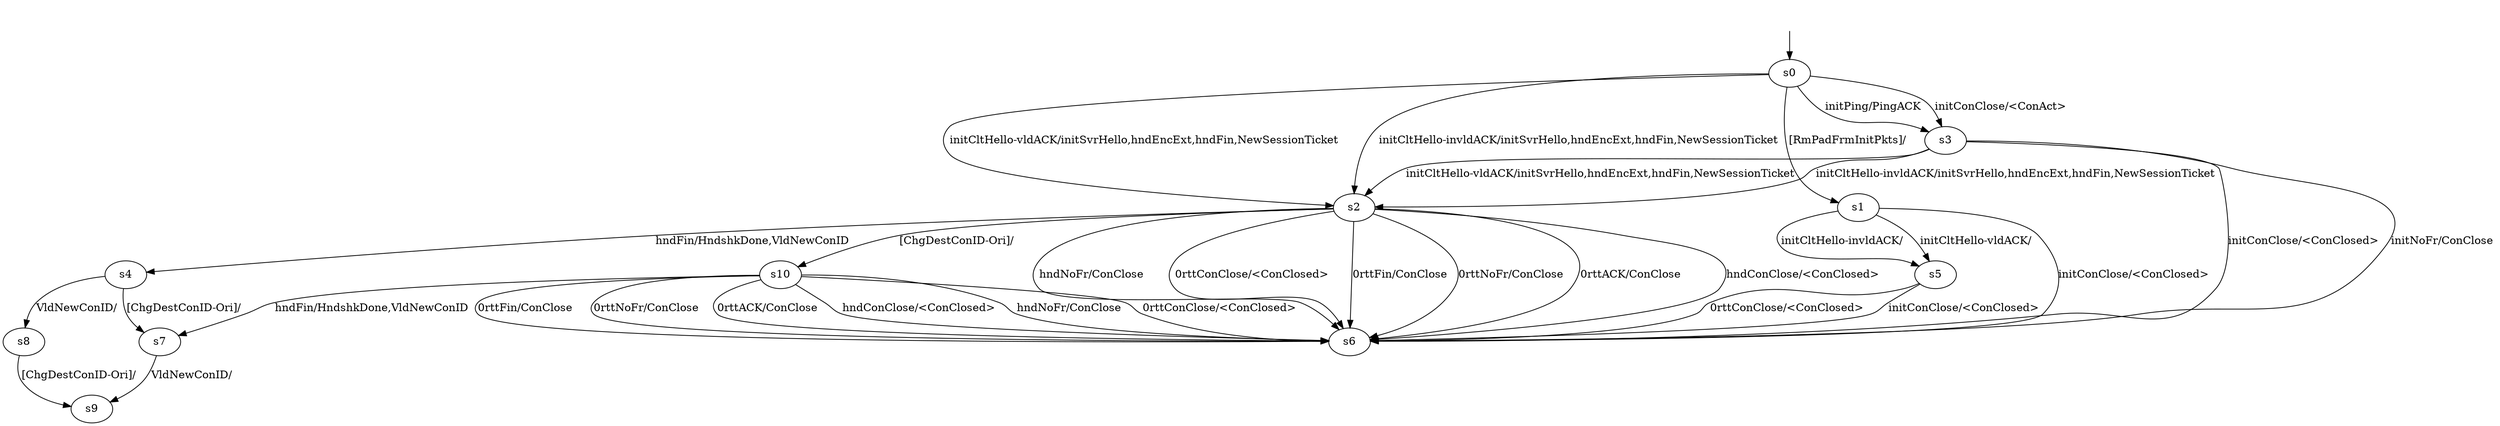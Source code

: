 digraph "../results/aioquicModels/aioquic-PSK-1/learnedModel" {
s0 [label=s0];
s1 [label=s1];
s2 [label=s2];
s3 [label=s3];
s4 [label=s4];
s5 [label=s5];
s6 [label=s6];
s7 [label=s7];
s8 [label=s8];
s9 [label=s9];
s10 [label=s10];
s0 -> s3  [label="initPing/PingACK "];
s0 -> s3  [label="initConClose/<ConAct> "];
s0 -> s2  [label="initCltHello-vldACK/initSvrHello,hndEncExt,hndFin,NewSessionTicket "];
s0 -> s2  [label="initCltHello-invldACK/initSvrHello,hndEncExt,hndFin,NewSessionTicket "];
s0 -> s1  [label="[RmPadFrmInitPkts]/ "];
s1 -> s6  [label="initConClose/<ConClosed> "];
s1 -> s5  [label="initCltHello-vldACK/ "];
s1 -> s5  [label="initCltHello-invldACK/ "];
s2 -> s4  [label="hndFin/HndshkDone,VldNewConID "];
s2 -> s6  [label="hndConClose/<ConClosed> "];
s2 -> s6  [label="hndNoFr/ConClose "];
s2 -> s6  [label="0rttConClose/<ConClosed> "];
s2 -> s6  [label="0rttFin/ConClose "];
s2 -> s6  [label="0rttNoFr/ConClose "];
s2 -> s6  [label="0rttACK/ConClose "];
s2 -> s10  [label="[ChgDestConID-Ori]/ "];
s3 -> s6  [label="initConClose/<ConClosed> "];
s3 -> s2  [label="initCltHello-vldACK/initSvrHello,hndEncExt,hndFin,NewSessionTicket "];
s3 -> s2  [label="initCltHello-invldACK/initSvrHello,hndEncExt,hndFin,NewSessionTicket "];
s3 -> s6  [label="initNoFr/ConClose "];
s4 -> s8  [label="VldNewConID/ "];
s4 -> s7  [label="[ChgDestConID-Ori]/ "];
s5 -> s6  [label="initConClose/<ConClosed> "];
s5 -> s6  [label="0rttConClose/<ConClosed> "];
s7 -> s9  [label="VldNewConID/ "];
s8 -> s9  [label="[ChgDestConID-Ori]/ "];
s10 -> s7  [label="hndFin/HndshkDone,VldNewConID "];
s10 -> s6  [label="hndConClose/<ConClosed> "];
s10 -> s6  [label="hndNoFr/ConClose "];
s10 -> s6  [label="0rttConClose/<ConClosed> "];
s10 -> s6  [label="0rttFin/ConClose "];
s10 -> s6  [label="0rttNoFr/ConClose "];
s10 -> s6  [label="0rttACK/ConClose "];
__start0 [label="", shape=none];
__start0 -> s0  [label=""];
}
